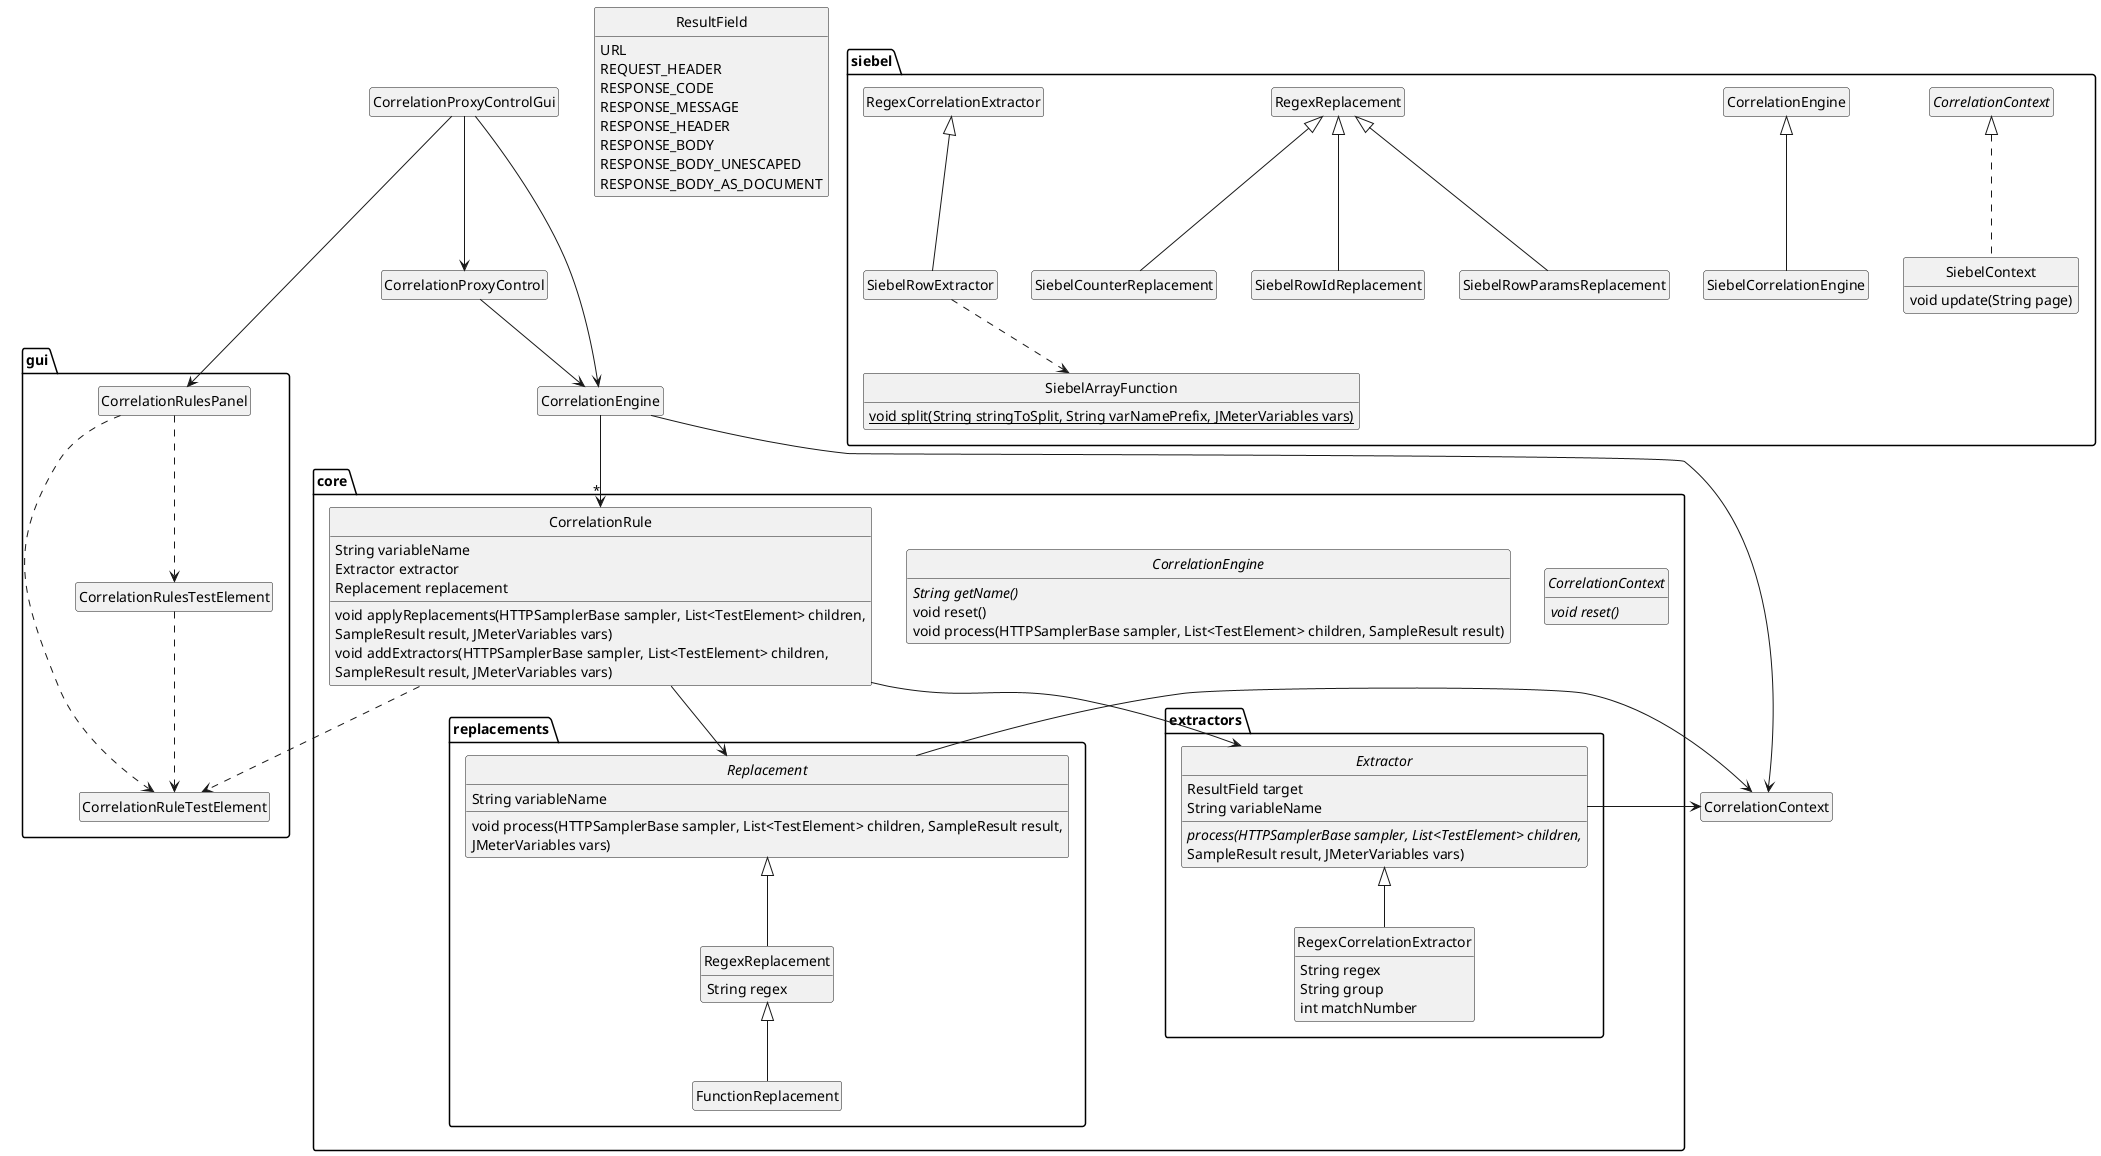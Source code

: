 @startuml

skinparam monochrome true
hide empty members
hide circle

package core{

  package extractors{
    abstract class Extractor {
        ResultField target
        String variableName
        {abstract} process(HTTPSamplerBase sampler, List<TestElement> children,
              SampleResult result, JMeterVariables vars)
    }

    class RegexCorrelationExtractor extends Extractor {
        String regex
        String group
        int matchNumber
    }
  }

  package replacements{
    abstract class Replacement {
      String variableName
      void process(HTTPSamplerBase sampler, List<TestElement> children, SampleResult result,
                  JMeterVariables vars)
    }

    class RegexReplacement extends Replacement {
        String regex
    }

    class FunctionReplacement extends RegexReplacement {
    }
  }

  interface  CorrelationContext{
    {abstract} void reset()
  }

  abstract class CorrelationEngine {
    {abstract} String getName()
    void reset()
    void process(HTTPSamplerBase sampler, List<TestElement> children, SampleResult result)
  }

  class CorrelationRule {
    String variableName
    Extractor extractor
    Replacement replacement
    void applyReplacements(HTTPSamplerBase sampler, List<TestElement> children,
          SampleResult result, JMeterVariables vars)
    void addExtractors(HTTPSamplerBase sampler, List<TestElement> children,
          SampleResult result, JMeterVariables vars)
  }

}

package gui{
  class CorrelationRulesPanel{
  }

  class CorrelationRuleTestElement{
  }

  class CorrelationRulesTestElement{
  }
}

package siebel{

  class SiebelArrayFunction {
    {static} void split(String stringToSplit, String varNamePrefix, JMeterVariables vars)
  }


  class SiebelContext implements CorrelationContext {
    void update(String page)
  }

  class SiebelCorrelationEngine extends CorrelationEngine{
  }

  class SiebelCounterReplacement extends RegexReplacement {
  }

  class SiebelRowExtractor extends RegexCorrelationExtractor {

  }

  class SiebelRowIdReplacement extends RegexReplacement {

  }

  class SiebelRowParamsReplacement extends RegexReplacement {

  }
}

class CorrelationProxyControl{
}

class CorrelationProxyControlGui{
}


enum ResultField {
    URL
    REQUEST_HEADER
    RESPONSE_CODE
    RESPONSE_MESSAGE
    RESPONSE_HEADER
    RESPONSE_BODY
    RESPONSE_BODY_UNESCAPED
    RESPONSE_BODY_AS_DOCUMENT
}

CorrelationRule --> Extractor
CorrelationRule --> Replacement
CorrelationEngine --> CorrelationContext
CorrelationEngine --> "*" CorrelationRule
CorrelationProxyControl --> CorrelationEngine
SiebelRowExtractor ..> SiebelArrayFunction
CorrelationRulesTestElement ..> CorrelationRuleTestElement
CorrelationRule ..> CorrelationRuleTestElement
CorrelationRulesPanel ..> CorrelationRuleTestElement
CorrelationRulesPanel ..> CorrelationRulesTestElement
CorrelationProxyControlGui --> CorrelationProxyControl
CorrelationProxyControlGui --> CorrelationRulesPanel
CorrelationProxyControlGui --> CorrelationEngine
Replacement -> CorrelationContext
Extractor -> CorrelationContext



@enduml
